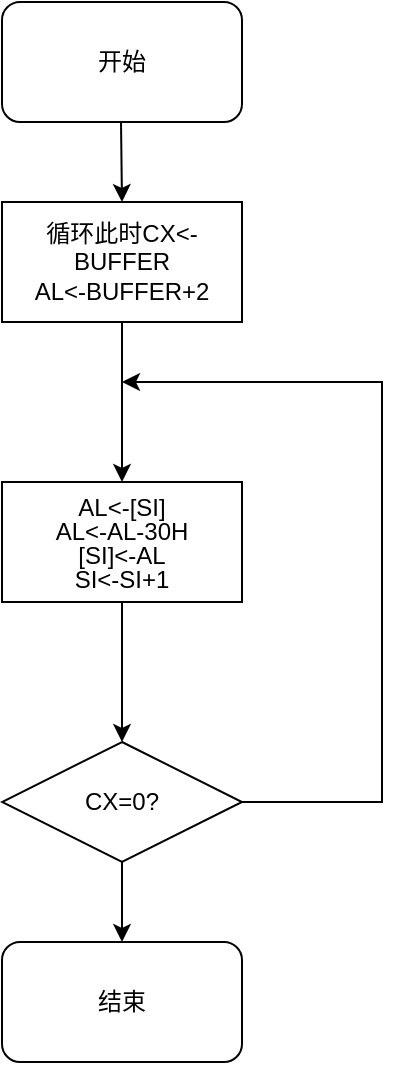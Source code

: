 <mxfile version="20.6.2" type="github"><diagram id="tMjEALIgrMUXbtFKvRkO" name="第 1 页"><mxGraphModel dx="996" dy="625" grid="1" gridSize="10" guides="1" tooltips="1" connect="1" arrows="1" fold="1" page="1" pageScale="1" pageWidth="827" pageHeight="1169" math="0" shadow="0"><root><mxCell id="0"/><mxCell id="1" parent="0"/><mxCell id="KOkGklTvdaQGGRQgEbgI-1" value="开始" style="rounded=1;whiteSpace=wrap;html=1;" vertex="1" parent="1"><mxGeometry x="350" y="290" width="120" height="60" as="geometry"/></mxCell><mxCell id="KOkGklTvdaQGGRQgEbgI-6" value="循环此时CX&amp;lt;-BUFFER&lt;br&gt;AL&amp;lt;-BUFFER+2" style="rounded=0;whiteSpace=wrap;html=1;align=center;" vertex="1" parent="1"><mxGeometry x="350" y="390" width="120" height="60" as="geometry"/></mxCell><mxCell id="KOkGklTvdaQGGRQgEbgI-8" value="" style="endArrow=classic;html=1;rounded=0;" edge="1" parent="1"><mxGeometry width="50" height="50" relative="1" as="geometry"><mxPoint x="409.5" y="350" as="sourcePoint"/><mxPoint x="410" y="390" as="targetPoint"/></mxGeometry></mxCell><mxCell id="KOkGklTvdaQGGRQgEbgI-9" value="CX=0?" style="rhombus;whiteSpace=wrap;html=1;" vertex="1" parent="1"><mxGeometry x="350" y="660" width="120" height="60" as="geometry"/></mxCell><mxCell id="KOkGklTvdaQGGRQgEbgI-16" value="" style="endArrow=classic;html=1;rounded=0;" edge="1" parent="1"><mxGeometry width="50" height="50" relative="1" as="geometry"><mxPoint x="470" y="690" as="sourcePoint"/><mxPoint x="410" y="480" as="targetPoint"/><Array as="points"><mxPoint x="540" y="690"/><mxPoint x="540" y="480"/></Array></mxGeometry></mxCell><mxCell id="KOkGklTvdaQGGRQgEbgI-17" value="" style="endArrow=classic;html=1;rounded=0;exitX=0.5;exitY=1;exitDx=0;exitDy=0;entryX=0.5;entryY=0;entryDx=0;entryDy=0;" edge="1" parent="1" source="KOkGklTvdaQGGRQgEbgI-6" target="KOkGklTvdaQGGRQgEbgI-18"><mxGeometry width="50" height="50" relative="1" as="geometry"><mxPoint x="380" y="580" as="sourcePoint"/><mxPoint x="410" y="500" as="targetPoint"/></mxGeometry></mxCell><mxCell id="KOkGklTvdaQGGRQgEbgI-18" value="&lt;p style=&quot;line-height: 0%;&quot; class=&quot;MsoNormal&quot;&gt;AL&amp;lt;-[SI]&lt;/p&gt;&lt;p style=&quot;line-height: 0%;&quot; class=&quot;MsoNormal&quot;&gt;AL&amp;lt;-AL-30H&lt;/p&gt;&lt;p style=&quot;line-height: 0%;&quot; class=&quot;MsoNormal&quot;&gt;[SI]&amp;lt;-AL&lt;/p&gt;&lt;p style=&quot;line-height: 0%;&quot; class=&quot;MsoNormal&quot;&gt;SI&amp;lt;-SI+1&lt;/p&gt;" style="rounded=0;whiteSpace=wrap;html=1;" vertex="1" parent="1"><mxGeometry x="350" y="530" width="120" height="60" as="geometry"/></mxCell><mxCell id="KOkGklTvdaQGGRQgEbgI-20" value="" style="endArrow=classic;html=1;rounded=0;fontFamily=Helvetica;exitX=0.5;exitY=1;exitDx=0;exitDy=0;entryX=0.5;entryY=0;entryDx=0;entryDy=0;" edge="1" parent="1" source="KOkGklTvdaQGGRQgEbgI-18" target="KOkGklTvdaQGGRQgEbgI-9"><mxGeometry width="50" height="50" relative="1" as="geometry"><mxPoint x="380" y="700" as="sourcePoint"/><mxPoint x="430" y="650" as="targetPoint"/></mxGeometry></mxCell><mxCell id="KOkGklTvdaQGGRQgEbgI-21" value="" style="endArrow=classic;html=1;rounded=0;fontFamily=Helvetica;exitX=0.5;exitY=1;exitDx=0;exitDy=0;" edge="1" parent="1" source="KOkGklTvdaQGGRQgEbgI-9"><mxGeometry width="50" height="50" relative="1" as="geometry"><mxPoint x="380" y="700" as="sourcePoint"/><mxPoint x="410" y="760" as="targetPoint"/></mxGeometry></mxCell><mxCell id="KOkGklTvdaQGGRQgEbgI-22" value="结束" style="rounded=1;whiteSpace=wrap;html=1;fontFamily=Helvetica;" vertex="1" parent="1"><mxGeometry x="350" y="760" width="120" height="60" as="geometry"/></mxCell></root></mxGraphModel></diagram></mxfile>
